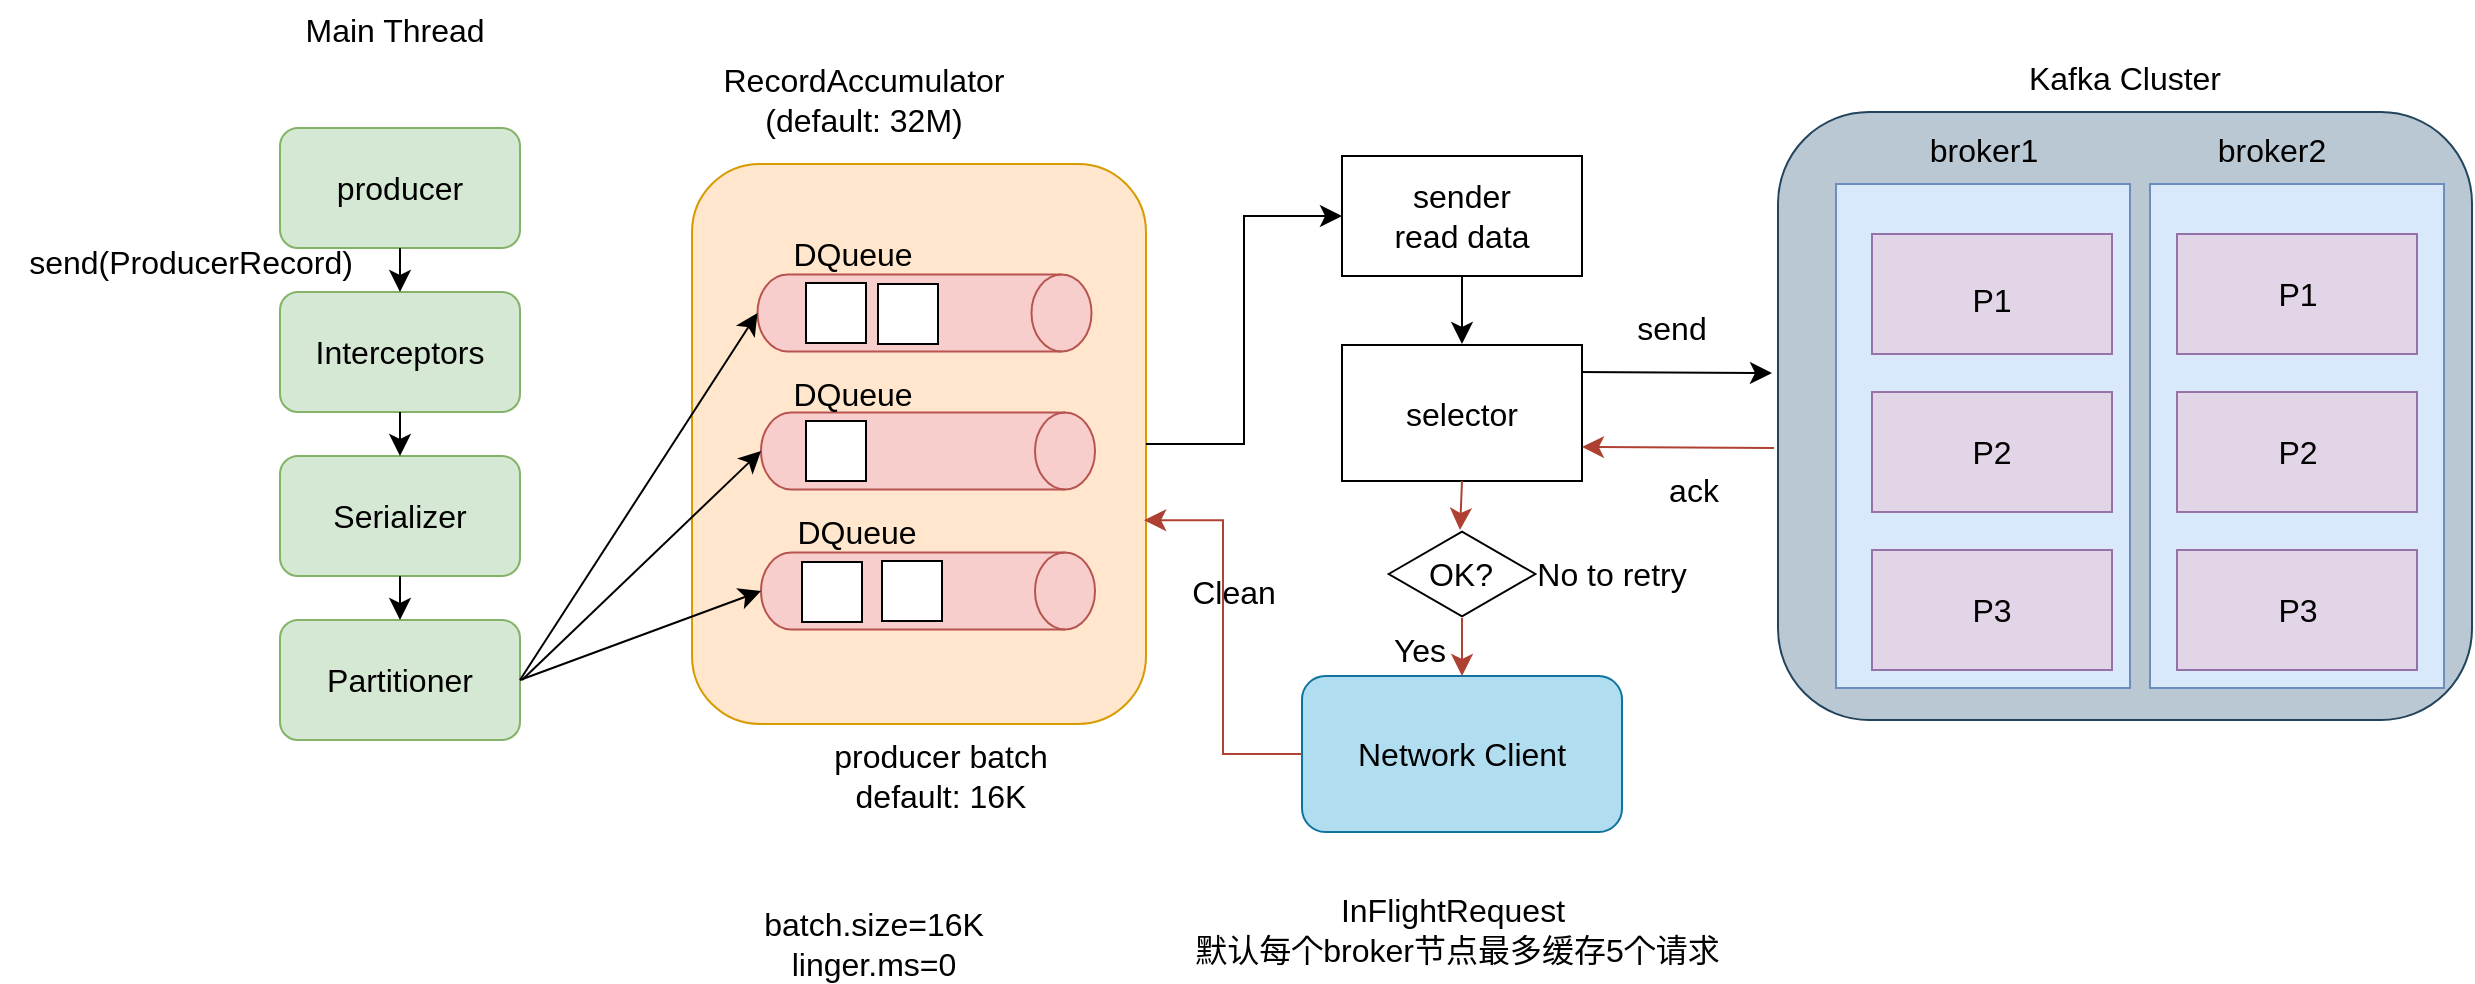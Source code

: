<mxfile version="22.1.18" type="github" pages="2">
  <diagram name="Page-1" id="7g4v0EGq_gPfce9gZ5eK">
    <mxGraphModel dx="1354" dy="1342" grid="1" gridSize="10" guides="1" tooltips="1" connect="1" arrows="1" fold="1" page="0" pageScale="1" pageWidth="827" pageHeight="1169" math="0" shadow="0">
      <root>
        <mxCell id="0" />
        <mxCell id="1" parent="0" />
        <mxCell id="ot9mBxIBDSpR9-AuyoHj-1" value="producer" style="rounded=1;whiteSpace=wrap;html=1;fontSize=16;fillColor=#d5e8d4;strokeColor=#82b366;" vertex="1" parent="1">
          <mxGeometry x="26" y="-389" width="120" height="60" as="geometry" />
        </mxCell>
        <mxCell id="ot9mBxIBDSpR9-AuyoHj-2" value="Interceptors" style="rounded=1;whiteSpace=wrap;html=1;fontSize=16;fillColor=#d5e8d4;strokeColor=#82b366;" vertex="1" parent="1">
          <mxGeometry x="26" y="-307" width="120" height="60" as="geometry" />
        </mxCell>
        <mxCell id="ot9mBxIBDSpR9-AuyoHj-3" value="Serializer" style="rounded=1;whiteSpace=wrap;html=1;fontSize=16;fillColor=#d5e8d4;strokeColor=#82b366;" vertex="1" parent="1">
          <mxGeometry x="26" y="-225" width="120" height="60" as="geometry" />
        </mxCell>
        <mxCell id="ot9mBxIBDSpR9-AuyoHj-4" value="Partitioner" style="rounded=1;whiteSpace=wrap;html=1;fontSize=16;fillColor=#d5e8d4;strokeColor=#82b366;" vertex="1" parent="1">
          <mxGeometry x="26" y="-143" width="120" height="60" as="geometry" />
        </mxCell>
        <mxCell id="ot9mBxIBDSpR9-AuyoHj-11" value="" style="rounded=1;whiteSpace=wrap;html=1;fontSize=16;fillColor=#ffe6cc;strokeColor=#d79b00;" vertex="1" parent="1">
          <mxGeometry x="232" y="-371" width="227" height="280" as="geometry" />
        </mxCell>
        <mxCell id="ot9mBxIBDSpR9-AuyoHj-5" value="" style="shape=cylinder3;whiteSpace=wrap;html=1;boundedLbl=1;backgroundOutline=1;size=15;fontSize=16;rotation=90;fillColor=#f8cecc;strokeColor=#b85450;" vertex="1" parent="1">
          <mxGeometry x="329" y="-380" width="38.5" height="167" as="geometry" />
        </mxCell>
        <mxCell id="ot9mBxIBDSpR9-AuyoHj-6" value="DQueue" style="text;html=1;align=center;verticalAlign=middle;resizable=0;points=[];autosize=1;strokeColor=none;fillColor=none;fontSize=16;" vertex="1" parent="1">
          <mxGeometry x="273" y="-342" width="78" height="31" as="geometry" />
        </mxCell>
        <mxCell id="ot9mBxIBDSpR9-AuyoHj-7" value="" style="shape=cylinder3;whiteSpace=wrap;html=1;boundedLbl=1;backgroundOutline=1;size=15;fontSize=16;rotation=90;fillColor=#f8cecc;strokeColor=#b85450;" vertex="1" parent="1">
          <mxGeometry x="330.75" y="-311" width="38.5" height="167" as="geometry" />
        </mxCell>
        <mxCell id="ot9mBxIBDSpR9-AuyoHj-8" value="DQueue" style="text;html=1;align=center;verticalAlign=middle;resizable=0;points=[];autosize=1;strokeColor=none;fillColor=none;fontSize=16;" vertex="1" parent="1">
          <mxGeometry x="273" y="-272" width="78" height="31" as="geometry" />
        </mxCell>
        <mxCell id="ot9mBxIBDSpR9-AuyoHj-9" value="" style="shape=cylinder3;whiteSpace=wrap;html=1;boundedLbl=1;backgroundOutline=1;size=15;fontSize=16;rotation=90;fillColor=#f8cecc;strokeColor=#b85450;" vertex="1" parent="1">
          <mxGeometry x="330.75" y="-241" width="38.5" height="167" as="geometry" />
        </mxCell>
        <mxCell id="ot9mBxIBDSpR9-AuyoHj-10" value="DQueue" style="text;html=1;align=center;verticalAlign=middle;resizable=0;points=[];autosize=1;strokeColor=none;fillColor=none;fontSize=16;" vertex="1" parent="1">
          <mxGeometry x="274.75" y="-203" width="78" height="31" as="geometry" />
        </mxCell>
        <mxCell id="ot9mBxIBDSpR9-AuyoHj-13" value="RecordAccumulator&lt;br&gt;(default: 32M)" style="text;strokeColor=none;align=center;fillColor=none;html=1;verticalAlign=middle;whiteSpace=wrap;rounded=0;fontSize=16;" vertex="1" parent="1">
          <mxGeometry x="245" y="-408" width="146.25" height="9" as="geometry" />
        </mxCell>
        <mxCell id="ot9mBxIBDSpR9-AuyoHj-14" value="send(ProducerRecord)" style="text;strokeColor=none;align=center;fillColor=none;html=1;verticalAlign=middle;whiteSpace=wrap;rounded=0;fontSize=16;" vertex="1" parent="1">
          <mxGeometry x="-114" y="-337" width="191" height="30" as="geometry" />
        </mxCell>
        <mxCell id="ot9mBxIBDSpR9-AuyoHj-15" value="" style="endArrow=classic;html=1;rounded=0;fontSize=12;startSize=8;endSize=8;curved=1;exitX=0.5;exitY=1;exitDx=0;exitDy=0;entryX=0.5;entryY=0;entryDx=0;entryDy=0;" edge="1" parent="1" source="ot9mBxIBDSpR9-AuyoHj-1" target="ot9mBxIBDSpR9-AuyoHj-2">
          <mxGeometry width="50" height="50" relative="1" as="geometry">
            <mxPoint x="286" y="-234" as="sourcePoint" />
            <mxPoint x="336" y="-284" as="targetPoint" />
          </mxGeometry>
        </mxCell>
        <mxCell id="ot9mBxIBDSpR9-AuyoHj-16" value="" style="endArrow=classic;html=1;rounded=0;fontSize=12;startSize=8;endSize=8;curved=1;entryX=0.5;entryY=0;entryDx=0;entryDy=0;exitX=0.5;exitY=1;exitDx=0;exitDy=0;" edge="1" parent="1" source="ot9mBxIBDSpR9-AuyoHj-2" target="ot9mBxIBDSpR9-AuyoHj-3">
          <mxGeometry width="50" height="50" relative="1" as="geometry">
            <mxPoint x="96" y="-319" as="sourcePoint" />
            <mxPoint x="96" y="-297" as="targetPoint" />
          </mxGeometry>
        </mxCell>
        <mxCell id="ot9mBxIBDSpR9-AuyoHj-17" value="" style="endArrow=classic;html=1;rounded=0;fontSize=12;startSize=8;endSize=8;curved=1;entryX=0.5;entryY=0;entryDx=0;entryDy=0;exitX=0.5;exitY=1;exitDx=0;exitDy=0;" edge="1" parent="1" source="ot9mBxIBDSpR9-AuyoHj-3" target="ot9mBxIBDSpR9-AuyoHj-4">
          <mxGeometry width="50" height="50" relative="1" as="geometry">
            <mxPoint x="96" y="-237" as="sourcePoint" />
            <mxPoint x="96" y="-215" as="targetPoint" />
          </mxGeometry>
        </mxCell>
        <mxCell id="ot9mBxIBDSpR9-AuyoHj-19" value="" style="whiteSpace=wrap;html=1;aspect=fixed;fontSize=16;" vertex="1" parent="1">
          <mxGeometry x="289" y="-311.5" width="30" height="30" as="geometry" />
        </mxCell>
        <mxCell id="ot9mBxIBDSpR9-AuyoHj-20" value="" style="whiteSpace=wrap;html=1;aspect=fixed;fontSize=16;" vertex="1" parent="1">
          <mxGeometry x="325" y="-311" width="30" height="30" as="geometry" />
        </mxCell>
        <mxCell id="ot9mBxIBDSpR9-AuyoHj-21" value="" style="whiteSpace=wrap;html=1;aspect=fixed;fontSize=16;" vertex="1" parent="1">
          <mxGeometry x="289" y="-242.5" width="30" height="30" as="geometry" />
        </mxCell>
        <mxCell id="ot9mBxIBDSpR9-AuyoHj-22" value="" style="whiteSpace=wrap;html=1;aspect=fixed;fontSize=16;" vertex="1" parent="1">
          <mxGeometry x="287" y="-172" width="30" height="30" as="geometry" />
        </mxCell>
        <mxCell id="ot9mBxIBDSpR9-AuyoHj-23" value="" style="whiteSpace=wrap;html=1;aspect=fixed;fontSize=16;" vertex="1" parent="1">
          <mxGeometry x="327" y="-172.5" width="30" height="30" as="geometry" />
        </mxCell>
        <mxCell id="ot9mBxIBDSpR9-AuyoHj-24" value="producer batch&lt;br&gt;default: 16K" style="text;strokeColor=none;align=center;fillColor=none;html=1;verticalAlign=middle;whiteSpace=wrap;rounded=0;fontSize=16;" vertex="1" parent="1">
          <mxGeometry x="269" y="-85" width="175" height="39" as="geometry" />
        </mxCell>
        <mxCell id="ot9mBxIBDSpR9-AuyoHj-39" value="" style="group" vertex="1" connectable="0" parent="1">
          <mxGeometry x="775" y="-429" width="347" height="336" as="geometry" />
        </mxCell>
        <mxCell id="ot9mBxIBDSpR9-AuyoHj-25" value="" style="rounded=1;whiteSpace=wrap;html=1;fontSize=16;fillColor=#bac8d3;strokeColor=#23445d;" vertex="1" parent="ot9mBxIBDSpR9-AuyoHj-39">
          <mxGeometry y="32" width="347" height="304" as="geometry" />
        </mxCell>
        <mxCell id="ot9mBxIBDSpR9-AuyoHj-27" value="" style="rounded=0;whiteSpace=wrap;html=1;fontSize=16;fillColor=#dae8fc;strokeColor=#6c8ebf;" vertex="1" parent="ot9mBxIBDSpR9-AuyoHj-39">
          <mxGeometry x="29" y="68" width="147" height="252" as="geometry" />
        </mxCell>
        <mxCell id="ot9mBxIBDSpR9-AuyoHj-28" value="" style="rounded=0;whiteSpace=wrap;html=1;fontSize=16;fillColor=#dae8fc;strokeColor=#6c8ebf;" vertex="1" parent="ot9mBxIBDSpR9-AuyoHj-39">
          <mxGeometry x="186" y="68" width="147" height="252" as="geometry" />
        </mxCell>
        <mxCell id="ot9mBxIBDSpR9-AuyoHj-29" value="Kafka Cluster" style="text;strokeColor=none;align=center;fillColor=none;html=1;verticalAlign=middle;whiteSpace=wrap;rounded=0;fontSize=16;" vertex="1" parent="ot9mBxIBDSpR9-AuyoHj-39">
          <mxGeometry x="112" width="123" height="30" as="geometry" />
        </mxCell>
        <mxCell id="ot9mBxIBDSpR9-AuyoHj-30" value="broker1" style="text;strokeColor=none;align=center;fillColor=none;html=1;verticalAlign=middle;whiteSpace=wrap;rounded=0;fontSize=16;" vertex="1" parent="ot9mBxIBDSpR9-AuyoHj-39">
          <mxGeometry x="72.5" y="36" width="60" height="30" as="geometry" />
        </mxCell>
        <mxCell id="ot9mBxIBDSpR9-AuyoHj-31" value="broker2" style="text;strokeColor=none;align=center;fillColor=none;html=1;verticalAlign=middle;whiteSpace=wrap;rounded=0;fontSize=16;" vertex="1" parent="ot9mBxIBDSpR9-AuyoHj-39">
          <mxGeometry x="217" y="40.5" width="60" height="21" as="geometry" />
        </mxCell>
        <mxCell id="ot9mBxIBDSpR9-AuyoHj-32" value="" style="rounded=0;whiteSpace=wrap;html=1;fontSize=16;fillColor=#e1d5e7;strokeColor=#9673a6;" vertex="1" parent="ot9mBxIBDSpR9-AuyoHj-39">
          <mxGeometry x="47" y="93" width="120" height="60" as="geometry" />
        </mxCell>
        <mxCell id="ot9mBxIBDSpR9-AuyoHj-33" value="P2" style="rounded=0;whiteSpace=wrap;html=1;fontSize=16;fillColor=#e1d5e7;strokeColor=#9673a6;" vertex="1" parent="ot9mBxIBDSpR9-AuyoHj-39">
          <mxGeometry x="47" y="172" width="120" height="60" as="geometry" />
        </mxCell>
        <mxCell id="ot9mBxIBDSpR9-AuyoHj-34" value="P3" style="rounded=0;whiteSpace=wrap;html=1;fontSize=16;fillColor=#e1d5e7;strokeColor=#9673a6;" vertex="1" parent="ot9mBxIBDSpR9-AuyoHj-39">
          <mxGeometry x="47" y="251" width="120" height="60" as="geometry" />
        </mxCell>
        <mxCell id="ot9mBxIBDSpR9-AuyoHj-35" value="P1" style="rounded=0;whiteSpace=wrap;html=1;fontSize=16;fillColor=#e1d5e7;strokeColor=#9673a6;" vertex="1" parent="ot9mBxIBDSpR9-AuyoHj-39">
          <mxGeometry x="199.5" y="93" width="120" height="60" as="geometry" />
        </mxCell>
        <mxCell id="ot9mBxIBDSpR9-AuyoHj-36" value="P2" style="rounded=0;whiteSpace=wrap;html=1;fontSize=16;fillColor=#e1d5e7;strokeColor=#9673a6;" vertex="1" parent="ot9mBxIBDSpR9-AuyoHj-39">
          <mxGeometry x="199.5" y="172" width="120" height="60" as="geometry" />
        </mxCell>
        <mxCell id="ot9mBxIBDSpR9-AuyoHj-37" value="P3" style="rounded=0;whiteSpace=wrap;html=1;fontSize=16;fillColor=#e1d5e7;strokeColor=#9673a6;" vertex="1" parent="ot9mBxIBDSpR9-AuyoHj-39">
          <mxGeometry x="199.5" y="251" width="120" height="60" as="geometry" />
        </mxCell>
        <mxCell id="ot9mBxIBDSpR9-AuyoHj-38" value="P1" style="text;strokeColor=none;align=center;fillColor=none;html=1;verticalAlign=middle;whiteSpace=wrap;rounded=0;fontSize=16;" vertex="1" parent="ot9mBxIBDSpR9-AuyoHj-39">
          <mxGeometry x="77" y="111" width="60" height="29" as="geometry" />
        </mxCell>
        <mxCell id="ot9mBxIBDSpR9-AuyoHj-40" value="batch.size=16K&lt;br&gt;linger.ms=0" style="text;strokeColor=none;align=center;fillColor=none;html=1;verticalAlign=middle;whiteSpace=wrap;rounded=0;fontSize=16;" vertex="1" parent="1">
          <mxGeometry x="292.75" y="4" width="60" height="30" as="geometry" />
        </mxCell>
        <mxCell id="ot9mBxIBDSpR9-AuyoHj-41" value="sender&lt;br&gt;read data" style="rounded=0;whiteSpace=wrap;html=1;fontSize=16;" vertex="1" parent="1">
          <mxGeometry x="557" y="-375" width="120" height="60" as="geometry" />
        </mxCell>
        <mxCell id="ot9mBxIBDSpR9-AuyoHj-42" value="Network Client" style="rounded=1;whiteSpace=wrap;html=1;fontSize=16;fillColor=#b1ddf0;strokeColor=#10739e;" vertex="1" parent="1">
          <mxGeometry x="537.01" y="-115" width="160" height="78" as="geometry" />
        </mxCell>
        <mxCell id="ot9mBxIBDSpR9-AuyoHj-53" style="edgeStyle=none;curved=1;rounded=0;orthogonalLoop=1;jettySize=auto;html=1;exitX=1;exitY=0.5;exitDx=0;exitDy=0;fontSize=12;startSize=8;endSize=8;" edge="1" parent="1">
          <mxGeometry relative="1" as="geometry">
            <mxPoint x="674" y="-267" as="sourcePoint" />
            <mxPoint x="772" y="-266.459" as="targetPoint" />
          </mxGeometry>
        </mxCell>
        <mxCell id="ot9mBxIBDSpR9-AuyoHj-44" value="selector" style="rounded=0;whiteSpace=wrap;html=1;fontSize=16;" vertex="1" parent="1">
          <mxGeometry x="557" y="-280.5" width="120" height="68" as="geometry" />
        </mxCell>
        <mxCell id="ot9mBxIBDSpR9-AuyoHj-45" value="" style="endArrow=classic;html=1;rounded=0;fontSize=12;startSize=8;endSize=8;curved=1;exitX=1;exitY=0.5;exitDx=0;exitDy=0;entryX=0.5;entryY=1;entryDx=0;entryDy=0;entryPerimeter=0;" edge="1" parent="1" source="ot9mBxIBDSpR9-AuyoHj-4" target="ot9mBxIBDSpR9-AuyoHj-5">
          <mxGeometry width="50" height="50" relative="1" as="geometry">
            <mxPoint x="442" y="-211" as="sourcePoint" />
            <mxPoint x="492" y="-261" as="targetPoint" />
          </mxGeometry>
        </mxCell>
        <mxCell id="ot9mBxIBDSpR9-AuyoHj-46" value="" style="endArrow=classic;html=1;rounded=0;fontSize=12;startSize=8;endSize=8;curved=1;entryX=0.5;entryY=1;entryDx=0;entryDy=0;entryPerimeter=0;" edge="1" parent="1" target="ot9mBxIBDSpR9-AuyoHj-7">
          <mxGeometry width="50" height="50" relative="1" as="geometry">
            <mxPoint x="147" y="-113" as="sourcePoint" />
            <mxPoint x="275" y="-286" as="targetPoint" />
          </mxGeometry>
        </mxCell>
        <mxCell id="ot9mBxIBDSpR9-AuyoHj-47" value="" style="endArrow=classic;html=1;rounded=0;fontSize=12;startSize=8;endSize=8;curved=1;exitX=1;exitY=0.5;exitDx=0;exitDy=0;entryX=0.5;entryY=1;entryDx=0;entryDy=0;entryPerimeter=0;" edge="1" parent="1" source="ot9mBxIBDSpR9-AuyoHj-4" target="ot9mBxIBDSpR9-AuyoHj-9">
          <mxGeometry width="50" height="50" relative="1" as="geometry">
            <mxPoint x="166" y="-93" as="sourcePoint" />
            <mxPoint x="285" y="-276" as="targetPoint" />
          </mxGeometry>
        </mxCell>
        <mxCell id="ot9mBxIBDSpR9-AuyoHj-48" value="" style="edgeStyle=elbowEdgeStyle;elbow=horizontal;endArrow=classic;html=1;curved=0;rounded=0;endSize=8;startSize=8;fontSize=12;exitX=1;exitY=0.5;exitDx=0;exitDy=0;entryX=0;entryY=0.5;entryDx=0;entryDy=0;" edge="1" parent="1" source="ot9mBxIBDSpR9-AuyoHj-11" target="ot9mBxIBDSpR9-AuyoHj-41">
          <mxGeometry width="50" height="50" relative="1" as="geometry">
            <mxPoint x="471" y="-211" as="sourcePoint" />
            <mxPoint x="521" y="-261" as="targetPoint" />
          </mxGeometry>
        </mxCell>
        <mxCell id="ot9mBxIBDSpR9-AuyoHj-49" value="" style="endArrow=classic;html=1;rounded=0;fontSize=12;startSize=8;endSize=8;curved=1;entryX=0.5;entryY=0;entryDx=0;entryDy=0;exitX=0.5;exitY=1;exitDx=0;exitDy=0;" edge="1" parent="1" source="ot9mBxIBDSpR9-AuyoHj-41">
          <mxGeometry width="50" height="50" relative="1" as="geometry">
            <mxPoint x="471" y="-211" as="sourcePoint" />
            <mxPoint x="617" y="-281" as="targetPoint" />
          </mxGeometry>
        </mxCell>
        <mxCell id="ot9mBxIBDSpR9-AuyoHj-54" value="OK?" style="html=1;whiteSpace=wrap;aspect=fixed;shape=isoRectangle;fontSize=16;" vertex="1" parent="1">
          <mxGeometry x="580.34" y="-188" width="73.33" height="44" as="geometry" />
        </mxCell>
        <mxCell id="ot9mBxIBDSpR9-AuyoHj-55" value="send" style="text;strokeColor=none;align=center;fillColor=none;html=1;verticalAlign=middle;whiteSpace=wrap;rounded=0;fontSize=16;" vertex="1" parent="1">
          <mxGeometry x="692" y="-304" width="60" height="30" as="geometry" />
        </mxCell>
        <mxCell id="ot9mBxIBDSpR9-AuyoHj-56" style="edgeStyle=none;curved=1;rounded=0;orthogonalLoop=1;jettySize=auto;html=1;fontSize=12;startSize=8;endSize=8;entryX=1;entryY=0.75;entryDx=0;entryDy=0;fillColor=#fad9d5;strokeColor=#ae4132;" edge="1" parent="1" target="ot9mBxIBDSpR9-AuyoHj-44">
          <mxGeometry relative="1" as="geometry">
            <mxPoint x="773" y="-229" as="sourcePoint" />
            <mxPoint x="684" y="-220" as="targetPoint" />
          </mxGeometry>
        </mxCell>
        <mxCell id="ot9mBxIBDSpR9-AuyoHj-57" value="ack" style="text;strokeColor=none;align=center;fillColor=none;html=1;verticalAlign=middle;whiteSpace=wrap;rounded=0;fontSize=16;" vertex="1" parent="1">
          <mxGeometry x="703" y="-223" width="60" height="30" as="geometry" />
        </mxCell>
        <mxCell id="ot9mBxIBDSpR9-AuyoHj-58" value="" style="endArrow=classic;html=1;rounded=0;fontSize=12;startSize=8;endSize=8;curved=1;entryX=0.5;entryY=0;entryDx=0;entryDy=0;fillColor=#fad9d5;strokeColor=#ae4132;" edge="1" parent="1" source="ot9mBxIBDSpR9-AuyoHj-54" target="ot9mBxIBDSpR9-AuyoHj-42">
          <mxGeometry width="50" height="50" relative="1" as="geometry">
            <mxPoint x="471" y="-211" as="sourcePoint" />
            <mxPoint x="521" y="-261" as="targetPoint" />
          </mxGeometry>
        </mxCell>
        <mxCell id="ot9mBxIBDSpR9-AuyoHj-59" value="" style="endArrow=classic;html=1;rounded=0;fontSize=12;startSize=8;endSize=8;curved=1;exitX=0.5;exitY=1;exitDx=0;exitDy=0;fillColor=#fad9d5;strokeColor=#ae4132;" edge="1" parent="1" source="ot9mBxIBDSpR9-AuyoHj-44">
          <mxGeometry width="50" height="50" relative="1" as="geometry">
            <mxPoint x="471" y="-211" as="sourcePoint" />
            <mxPoint x="616" y="-188" as="targetPoint" />
          </mxGeometry>
        </mxCell>
        <mxCell id="ot9mBxIBDSpR9-AuyoHj-60" value="" style="edgeStyle=elbowEdgeStyle;elbow=horizontal;endArrow=classic;html=1;curved=0;rounded=0;endSize=8;startSize=8;fontSize=12;exitX=0;exitY=0.5;exitDx=0;exitDy=0;entryX=0.996;entryY=0.636;entryDx=0;entryDy=0;entryPerimeter=0;fillColor=#fad9d5;strokeColor=#ae4132;" edge="1" parent="1" source="ot9mBxIBDSpR9-AuyoHj-42" target="ot9mBxIBDSpR9-AuyoHj-11">
          <mxGeometry width="50" height="50" relative="1" as="geometry">
            <mxPoint x="471" y="-211" as="sourcePoint" />
            <mxPoint x="521" y="-261" as="targetPoint" />
          </mxGeometry>
        </mxCell>
        <mxCell id="ot9mBxIBDSpR9-AuyoHj-61" value="Clean" style="text;strokeColor=none;align=center;fillColor=none;html=1;verticalAlign=middle;whiteSpace=wrap;rounded=0;fontSize=16;" vertex="1" parent="1">
          <mxGeometry x="473" y="-172" width="60" height="30" as="geometry" />
        </mxCell>
        <mxCell id="ot9mBxIBDSpR9-AuyoHj-62" value="Yes" style="text;strokeColor=none;align=center;fillColor=none;html=1;verticalAlign=middle;whiteSpace=wrap;rounded=0;fontSize=16;" vertex="1" parent="1">
          <mxGeometry x="566" y="-143" width="60" height="30" as="geometry" />
        </mxCell>
        <mxCell id="ot9mBxIBDSpR9-AuyoHj-63" value="No to retry" style="text;strokeColor=none;align=center;fillColor=none;html=1;verticalAlign=middle;whiteSpace=wrap;rounded=0;fontSize=16;" vertex="1" parent="1">
          <mxGeometry x="651" y="-181" width="82" height="30" as="geometry" />
        </mxCell>
        <mxCell id="ot9mBxIBDSpR9-AuyoHj-64" value="InFlightRequest&lt;br&gt;&amp;nbsp;默认每个broker节点最多缓存5个请求" style="text;strokeColor=none;align=center;fillColor=none;html=1;verticalAlign=middle;whiteSpace=wrap;rounded=0;fontSize=16;" vertex="1" parent="1">
          <mxGeometry x="462" y="-10" width="301" height="44" as="geometry" />
        </mxCell>
        <mxCell id="ot9mBxIBDSpR9-AuyoHj-65" value="Main Thread" style="text;strokeColor=none;align=center;fillColor=none;html=1;verticalAlign=middle;whiteSpace=wrap;rounded=0;fontSize=16;" vertex="1" parent="1">
          <mxGeometry x="31" y="-453" width="105" height="30" as="geometry" />
        </mxCell>
      </root>
    </mxGraphModel>
  </diagram>
  <diagram id="o0_1PXrYeGlF2NRwK0LL" name="Page-2">
    <mxGraphModel dx="1754" dy="542" grid="1" gridSize="10" guides="1" tooltips="1" connect="1" arrows="1" fold="1" page="0" pageScale="1" pageWidth="827" pageHeight="1169" math="0" shadow="0">
      <root>
        <mxCell id="0" />
        <mxCell id="1" parent="0" />
        <mxCell id="24WT8cKeA2kq_Hh43e5X-1" value="" style="group" vertex="1" connectable="0" parent="1">
          <mxGeometry x="592.12" y="230" width="312.99" height="220" as="geometry" />
        </mxCell>
        <mxCell id="24WT8cKeA2kq_Hh43e5X-2" value="投资标的" style="rounded=1;whiteSpace=wrap;html=1;fontSize=16;fillColor=#ffcc99;strokeColor=#36393d;" vertex="1" parent="24WT8cKeA2kq_Hh43e5X-1">
          <mxGeometry width="312.99" height="220" as="geometry" />
        </mxCell>
        <mxCell id="24WT8cKeA2kq_Hh43e5X-3" value="债券" style="rounded=1;whiteSpace=wrap;html=1;fontSize=16;" vertex="1" parent="24WT8cKeA2kq_Hh43e5X-1">
          <mxGeometry x="24" y="30" width="120" height="60" as="geometry" />
        </mxCell>
        <mxCell id="24WT8cKeA2kq_Hh43e5X-4" value="股票" style="rounded=1;whiteSpace=wrap;html=1;fontSize=16;" vertex="1" parent="24WT8cKeA2kq_Hh43e5X-1">
          <mxGeometry x="154" y="30" width="120" height="60" as="geometry" />
        </mxCell>
        <mxCell id="24WT8cKeA2kq_Hh43e5X-5" value="衍生品" style="rounded=1;whiteSpace=wrap;html=1;fontSize=16;" vertex="1" parent="24WT8cKeA2kq_Hh43e5X-1">
          <mxGeometry x="87.67" y="135" width="120" height="60" as="geometry" />
        </mxCell>
        <mxCell id="24WT8cKeA2kq_Hh43e5X-6" value="输入" style="triangle;whiteSpace=wrap;html=1;fontSize=16;" vertex="1" parent="1">
          <mxGeometry x="-586.38" y="290" width="60" height="80" as="geometry" />
        </mxCell>
        <mxCell id="24WT8cKeA2kq_Hh43e5X-7" value="" style="endArrow=classic;html=1;rounded=0;fontSize=12;startSize=8;endSize=8;curved=1;exitX=1;exitY=0.5;exitDx=0;exitDy=0;" edge="1" parent="1" source="24WT8cKeA2kq_Hh43e5X-6" target="24WT8cKeA2kq_Hh43e5X-14">
          <mxGeometry width="50" height="50" relative="1" as="geometry">
            <mxPoint x="-397.88" y="330" as="sourcePoint" />
            <mxPoint x="-347.88" y="280" as="targetPoint" />
          </mxGeometry>
        </mxCell>
        <mxCell id="24WT8cKeA2kq_Hh43e5X-8" value="" style="group" vertex="1" connectable="0" parent="1">
          <mxGeometry x="-760" y="250" width="92.12" height="160" as="geometry" />
        </mxCell>
        <mxCell id="24WT8cKeA2kq_Hh43e5X-9" value="Actor" style="shape=umlActor;verticalLabelPosition=bottom;verticalAlign=top;html=1;outlineConnect=0;fontSize=16;textOpacity=0;" vertex="1" parent="24WT8cKeA2kq_Hh43e5X-8">
          <mxGeometry x="22.641" width="49.008" height="80" as="geometry" />
        </mxCell>
        <mxCell id="24WT8cKeA2kq_Hh43e5X-10" value="产品" style="ellipse;whiteSpace=wrap;html=1;fontSize=16;" vertex="1" parent="24WT8cKeA2kq_Hh43e5X-8">
          <mxGeometry y="100" width="92.12" height="60" as="geometry" />
        </mxCell>
        <mxCell id="24WT8cKeA2kq_Hh43e5X-11" value="" style="endArrow=classic;html=1;rounded=0;fontSize=12;startSize=8;endSize=8;curved=1;entryX=0;entryY=0.5;entryDx=0;entryDy=0;" edge="1" parent="1" target="24WT8cKeA2kq_Hh43e5X-6">
          <mxGeometry width="50" height="50" relative="1" as="geometry">
            <mxPoint x="-677.88" y="330" as="sourcePoint" />
            <mxPoint x="-347.88" y="280" as="targetPoint" />
          </mxGeometry>
        </mxCell>
        <mxCell id="24WT8cKeA2kq_Hh43e5X-12" value="" style="shape=flexArrow;endArrow=classic;html=1;rounded=0;fontSize=12;startSize=8;endSize=8;curved=1;exitX=1;exitY=0.5;exitDx=0;exitDy=0;" edge="1" parent="1" source="24WT8cKeA2kq_Hh43e5X-14">
          <mxGeometry width="50" height="50" relative="1" as="geometry">
            <mxPoint x="322.12" y="385" as="sourcePoint" />
            <mxPoint x="592.12" y="335" as="targetPoint" />
          </mxGeometry>
        </mxCell>
        <mxCell id="24WT8cKeA2kq_Hh43e5X-13" value="" style="group" vertex="1" connectable="0" parent="1">
          <mxGeometry x="-447.88" y="210" width="870" height="250" as="geometry" />
        </mxCell>
        <mxCell id="24WT8cKeA2kq_Hh43e5X-14" value="" style="rounded=1;whiteSpace=wrap;html=1;fontSize=16;fillColor=#f8cecc;strokeColor=#b85450;gradientColor=#ea6b66;" vertex="1" parent="24WT8cKeA2kq_Hh43e5X-13">
          <mxGeometry width="870" height="250" as="geometry" />
        </mxCell>
        <mxCell id="24WT8cKeA2kq_Hh43e5X-15" value="投资目标" style="rounded=1;whiteSpace=wrap;html=1;fontSize=16;fillColor=#b0e3e6;strokeColor=#0e8088;" vertex="1" parent="24WT8cKeA2kq_Hh43e5X-13">
          <mxGeometry x="183" y="90" width="120" height="60" as="geometry" />
        </mxCell>
        <mxCell id="24WT8cKeA2kq_Hh43e5X-16" value="投资限制" style="rounded=1;whiteSpace=wrap;html=1;fontSize=16;fillColor=#d0cee2;strokeColor=#56517e;" vertex="1" parent="24WT8cKeA2kq_Hh43e5X-13">
          <mxGeometry x="183" y="160" width="120" height="60" as="geometry" />
        </mxCell>
        <mxCell id="24WT8cKeA2kq_Hh43e5X-17" value="风险偏好" style="rounded=1;whiteSpace=wrap;html=1;fontSize=16;fillColor=#fff2cc;gradientColor=#ffd966;strokeColor=#d6b656;" vertex="1" parent="24WT8cKeA2kq_Hh43e5X-13">
          <mxGeometry x="183" y="20" width="120" height="60" as="geometry" />
        </mxCell>
        <mxCell id="24WT8cKeA2kq_Hh43e5X-18" value="市场环境" style="rounded=1;whiteSpace=wrap;html=1;fontSize=16;fillColor=#cce5ff;strokeColor=#36393d;" vertex="1" parent="24WT8cKeA2kq_Hh43e5X-13">
          <mxGeometry x="337.88" y="90" width="120" height="60" as="geometry" />
        </mxCell>
        <mxCell id="24WT8cKeA2kq_Hh43e5X-19" value="投资画像" style="rounded=1;whiteSpace=wrap;html=1;fontSize=16;fillColor=#b0e3e6;strokeColor=#0e8088;" vertex="1" parent="24WT8cKeA2kq_Hh43e5X-13">
          <mxGeometry x="35" y="90" width="120" height="60" as="geometry" />
        </mxCell>
        <mxCell id="24WT8cKeA2kq_Hh43e5X-20" value="" style="group" vertex="1" connectable="0" parent="24WT8cKeA2kq_Hh43e5X-13">
          <mxGeometry x="520" y="15" width="312.99" height="220" as="geometry" />
        </mxCell>
        <mxCell id="24WT8cKeA2kq_Hh43e5X-21" value="资产配置" style="rounded=1;whiteSpace=wrap;html=1;fontSize=16;fillColor=#bac8d3;strokeColor=#23445d;" vertex="1" parent="24WT8cKeA2kq_Hh43e5X-20">
          <mxGeometry width="312.99" height="220" as="geometry" />
        </mxCell>
        <mxCell id="24WT8cKeA2kq_Hh43e5X-22" value="债券" style="rounded=1;whiteSpace=wrap;html=1;fontSize=16;" vertex="1" parent="24WT8cKeA2kq_Hh43e5X-20">
          <mxGeometry x="24" y="30" width="120" height="60" as="geometry" />
        </mxCell>
        <mxCell id="24WT8cKeA2kq_Hh43e5X-23" value="股票" style="rounded=1;whiteSpace=wrap;html=1;fontSize=16;" vertex="1" parent="24WT8cKeA2kq_Hh43e5X-20">
          <mxGeometry x="154" y="30" width="120" height="60" as="geometry" />
        </mxCell>
        <mxCell id="24WT8cKeA2kq_Hh43e5X-24" value="衍生品" style="rounded=1;whiteSpace=wrap;html=1;fontSize=16;" vertex="1" parent="24WT8cKeA2kq_Hh43e5X-20">
          <mxGeometry x="87.67" y="135" width="120" height="60" as="geometry" />
        </mxCell>
      </root>
    </mxGraphModel>
  </diagram>
</mxfile>
